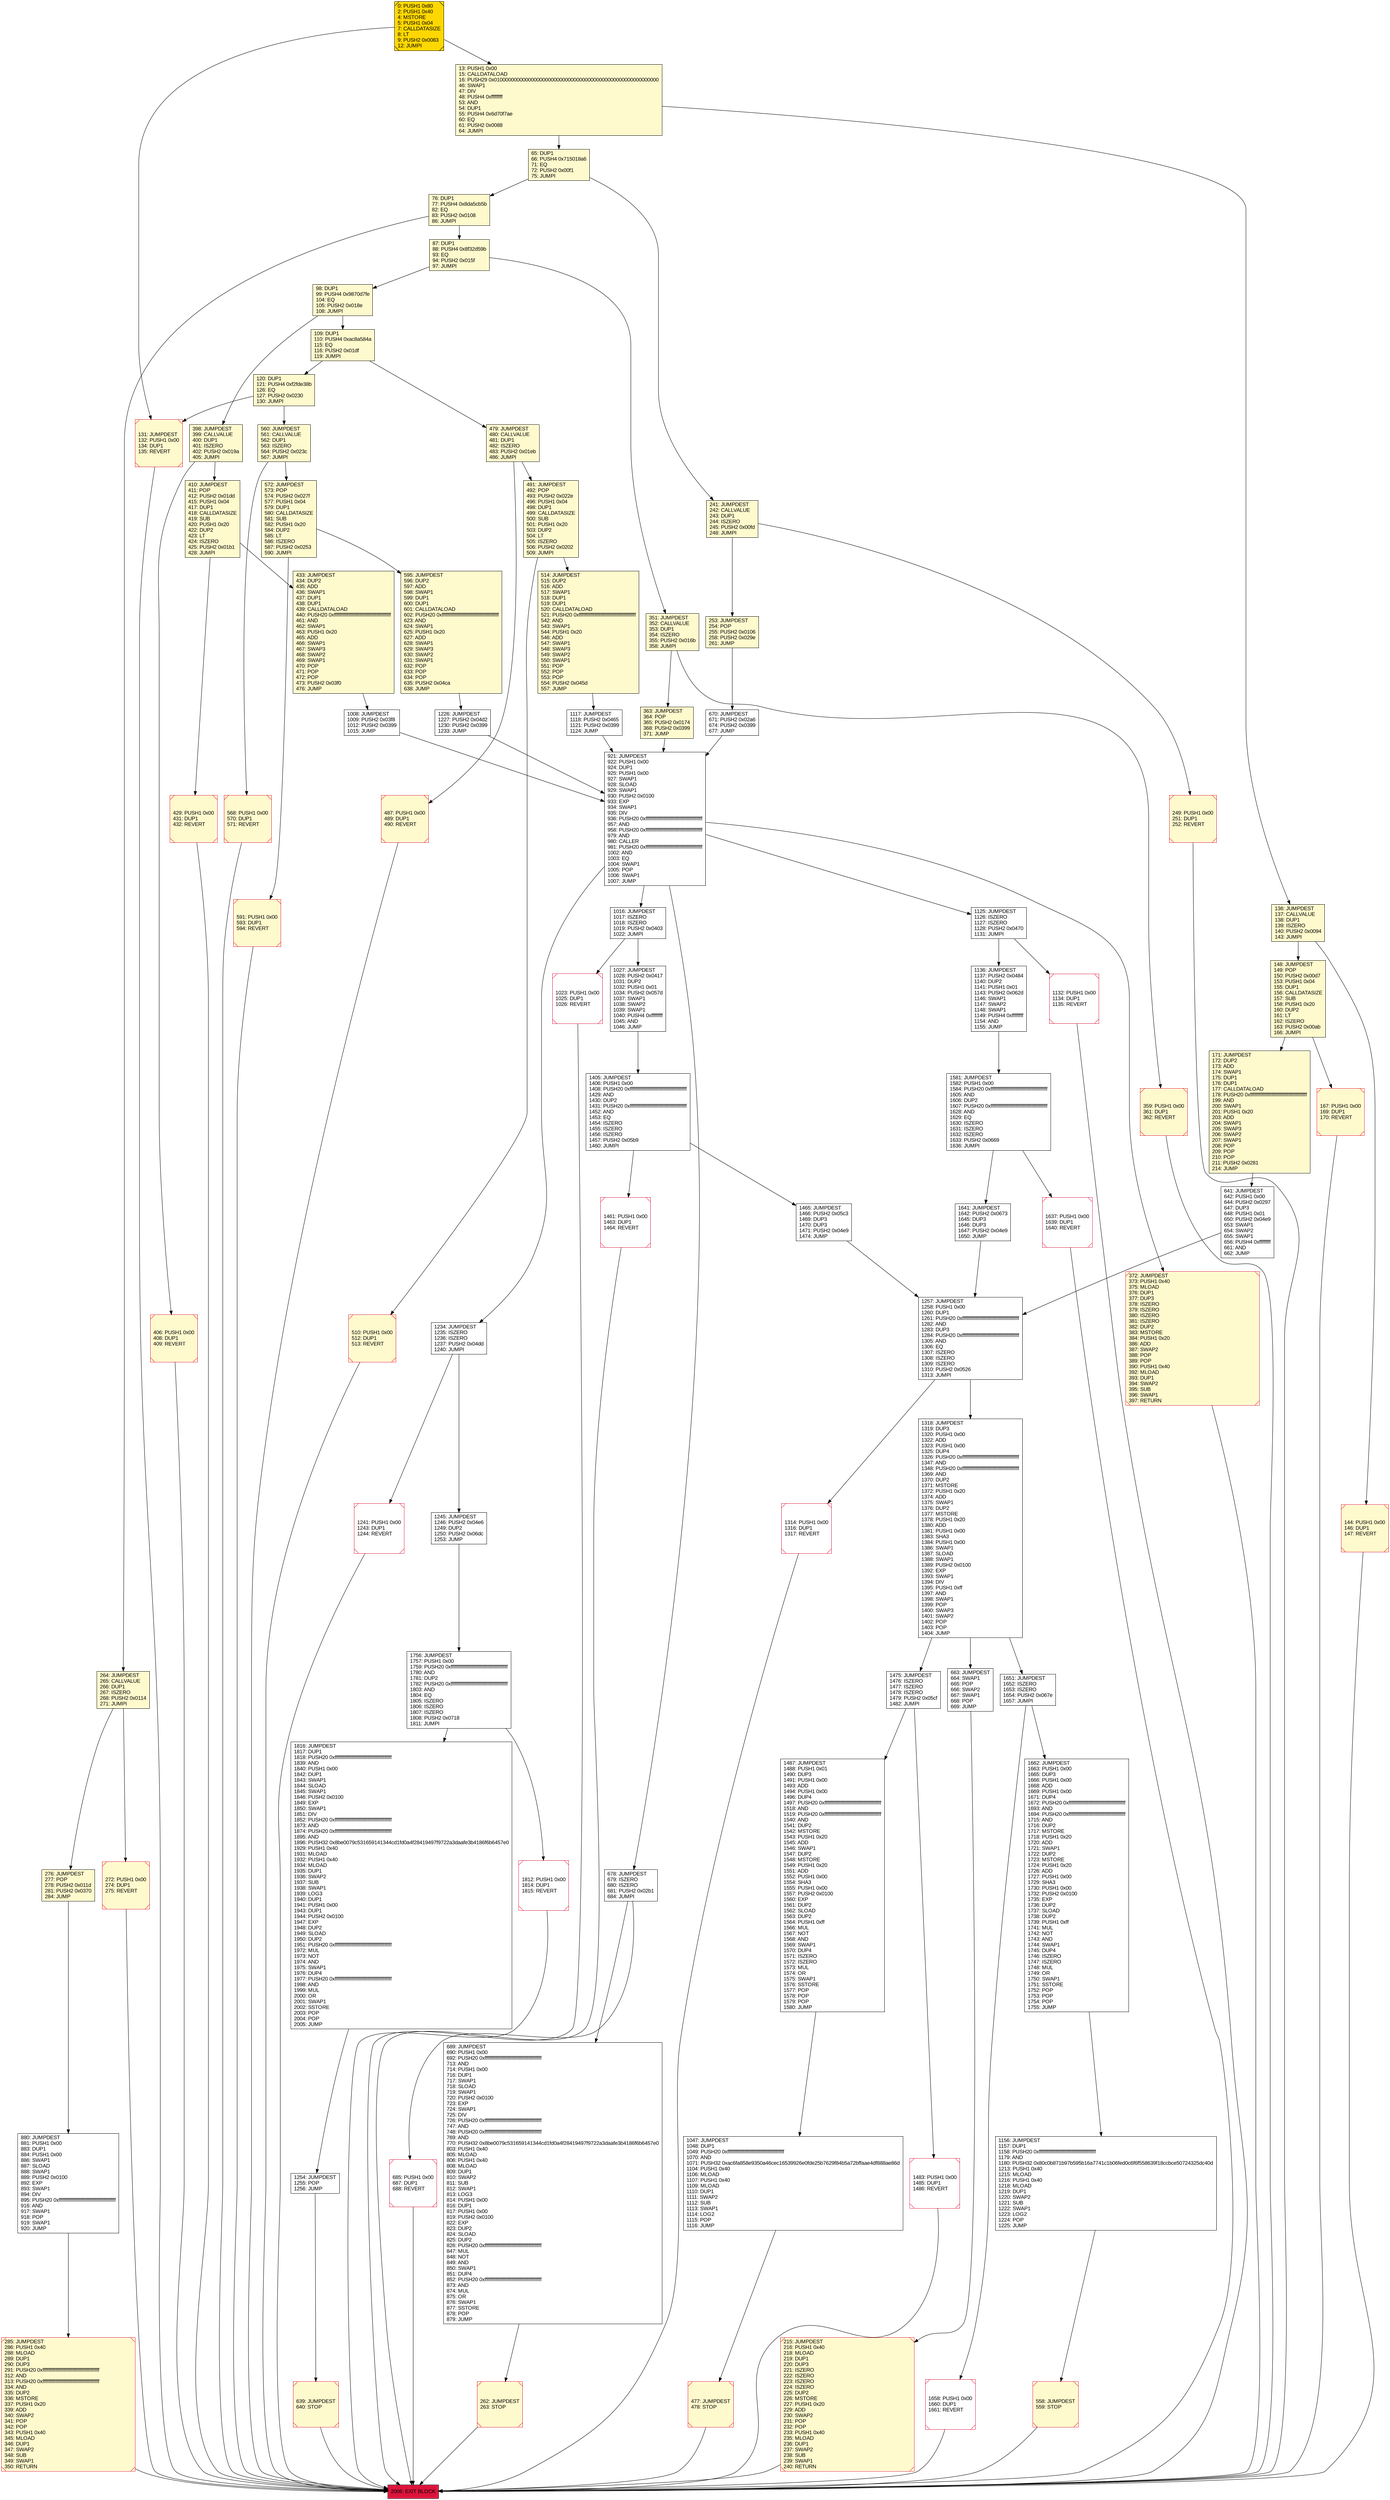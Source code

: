 digraph G {
bgcolor=transparent rankdir=UD;
node [shape=box style=filled color=black fillcolor=white fontname=arial fontcolor=black];
1314 [label="1314: PUSH1 0x00\l1316: DUP1\l1317: REVERT\l" shape=Msquare color=crimson ];
131 [label="131: JUMPDEST\l132: PUSH1 0x00\l134: DUP1\l135: REVERT\l" fillcolor=lemonchiffon shape=Msquare color=crimson ];
167 [label="167: PUSH1 0x00\l169: DUP1\l170: REVERT\l" fillcolor=lemonchiffon shape=Msquare color=crimson ];
1651 [label="1651: JUMPDEST\l1652: ISZERO\l1653: ISZERO\l1654: PUSH2 0x067e\l1657: JUMPI\l" ];
641 [label="641: JUMPDEST\l642: PUSH1 0x00\l644: PUSH2 0x0297\l647: DUP3\l648: PUSH1 0x01\l650: PUSH2 0x04e9\l653: SWAP1\l654: SWAP2\l655: SWAP1\l656: PUSH4 0xffffffff\l661: AND\l662: JUMP\l" ];
479 [label="479: JUMPDEST\l480: CALLVALUE\l481: DUP1\l482: ISZERO\l483: PUSH2 0x01eb\l486: JUMPI\l" fillcolor=lemonchiffon ];
429 [label="429: PUSH1 0x00\l431: DUP1\l432: REVERT\l" fillcolor=lemonchiffon shape=Msquare color=crimson ];
685 [label="685: PUSH1 0x00\l687: DUP1\l688: REVERT\l" shape=Msquare color=crimson ];
1405 [label="1405: JUMPDEST\l1406: PUSH1 0x00\l1408: PUSH20 0xffffffffffffffffffffffffffffffffffffffff\l1429: AND\l1430: DUP2\l1431: PUSH20 0xffffffffffffffffffffffffffffffffffffffff\l1452: AND\l1453: EQ\l1454: ISZERO\l1455: ISZERO\l1456: ISZERO\l1457: PUSH2 0x05b9\l1460: JUMPI\l" ];
262 [label="262: JUMPDEST\l263: STOP\l" fillcolor=lemonchiffon shape=Msquare color=crimson ];
1016 [label="1016: JUMPDEST\l1017: ISZERO\l1018: ISZERO\l1019: PUSH2 0x0403\l1022: JUMPI\l" ];
276 [label="276: JUMPDEST\l277: POP\l278: PUSH2 0x011d\l281: PUSH2 0x0370\l284: JUMP\l" fillcolor=lemonchiffon ];
1461 [label="1461: PUSH1 0x00\l1463: DUP1\l1464: REVERT\l" shape=Msquare color=crimson ];
109 [label="109: DUP1\l110: PUSH4 0xac8a584a\l115: EQ\l116: PUSH2 0x01df\l119: JUMPI\l" fillcolor=lemonchiffon ];
1475 [label="1475: JUMPDEST\l1476: ISZERO\l1477: ISZERO\l1478: ISZERO\l1479: PUSH2 0x05cf\l1482: JUMPI\l" ];
568 [label="568: PUSH1 0x00\l570: DUP1\l571: REVERT\l" fillcolor=lemonchiffon shape=Msquare color=crimson ];
1136 [label="1136: JUMPDEST\l1137: PUSH2 0x0484\l1140: DUP2\l1141: PUSH1 0x01\l1143: PUSH2 0x062d\l1146: SWAP1\l1147: SWAP2\l1148: SWAP1\l1149: PUSH4 0xffffffff\l1154: AND\l1155: JUMP\l" ];
689 [label="689: JUMPDEST\l690: PUSH1 0x00\l692: PUSH20 0xffffffffffffffffffffffffffffffffffffffff\l713: AND\l714: PUSH1 0x00\l716: DUP1\l717: SWAP1\l718: SLOAD\l719: SWAP1\l720: PUSH2 0x0100\l723: EXP\l724: SWAP1\l725: DIV\l726: PUSH20 0xffffffffffffffffffffffffffffffffffffffff\l747: AND\l748: PUSH20 0xffffffffffffffffffffffffffffffffffffffff\l769: AND\l770: PUSH32 0x8be0079c531659141344cd1fd0a4f28419497f9722a3daafe3b4186f6b6457e0\l803: PUSH1 0x40\l805: MLOAD\l806: PUSH1 0x40\l808: MLOAD\l809: DUP1\l810: SWAP2\l811: SUB\l812: SWAP1\l813: LOG3\l814: PUSH1 0x00\l816: DUP1\l817: PUSH1 0x00\l819: PUSH2 0x0100\l822: EXP\l823: DUP2\l824: SLOAD\l825: DUP2\l826: PUSH20 0xffffffffffffffffffffffffffffffffffffffff\l847: MUL\l848: NOT\l849: AND\l850: SWAP1\l851: DUP4\l852: PUSH20 0xffffffffffffffffffffffffffffffffffffffff\l873: AND\l874: MUL\l875: OR\l876: SWAP1\l877: SSTORE\l878: POP\l879: JUMP\l" ];
120 [label="120: DUP1\l121: PUSH4 0xf2fde38b\l126: EQ\l127: PUSH2 0x0230\l130: JUMPI\l" fillcolor=lemonchiffon ];
0 [label="0: PUSH1 0x80\l2: PUSH1 0x40\l4: MSTORE\l5: PUSH1 0x04\l7: CALLDATASIZE\l8: LT\l9: PUSH2 0x0083\l12: JUMPI\l" fillcolor=lemonchiffon shape=Msquare fillcolor=gold ];
87 [label="87: DUP1\l88: PUSH4 0x8f32d59b\l93: EQ\l94: PUSH2 0x015f\l97: JUMPI\l" fillcolor=lemonchiffon ];
136 [label="136: JUMPDEST\l137: CALLVALUE\l138: DUP1\l139: ISZERO\l140: PUSH2 0x0094\l143: JUMPI\l" fillcolor=lemonchiffon ];
921 [label="921: JUMPDEST\l922: PUSH1 0x00\l924: DUP1\l925: PUSH1 0x00\l927: SWAP1\l928: SLOAD\l929: SWAP1\l930: PUSH2 0x0100\l933: EXP\l934: SWAP1\l935: DIV\l936: PUSH20 0xffffffffffffffffffffffffffffffffffffffff\l957: AND\l958: PUSH20 0xffffffffffffffffffffffffffffffffffffffff\l979: AND\l980: CALLER\l981: PUSH20 0xffffffffffffffffffffffffffffffffffffffff\l1002: AND\l1003: EQ\l1004: SWAP1\l1005: POP\l1006: SWAP1\l1007: JUMP\l" ];
1008 [label="1008: JUMPDEST\l1009: PUSH2 0x03f8\l1012: PUSH2 0x0399\l1015: JUMP\l" ];
678 [label="678: JUMPDEST\l679: ISZERO\l680: ISZERO\l681: PUSH2 0x02b1\l684: JUMPI\l" ];
410 [label="410: JUMPDEST\l411: POP\l412: PUSH2 0x01dd\l415: PUSH1 0x04\l417: DUP1\l418: CALLDATASIZE\l419: SUB\l420: PUSH1 0x20\l422: DUP2\l423: LT\l424: ISZERO\l425: PUSH2 0x01b1\l428: JUMPI\l" fillcolor=lemonchiffon ];
1487 [label="1487: JUMPDEST\l1488: PUSH1 0x01\l1490: DUP3\l1491: PUSH1 0x00\l1493: ADD\l1494: PUSH1 0x00\l1496: DUP4\l1497: PUSH20 0xffffffffffffffffffffffffffffffffffffffff\l1518: AND\l1519: PUSH20 0xffffffffffffffffffffffffffffffffffffffff\l1540: AND\l1541: DUP2\l1542: MSTORE\l1543: PUSH1 0x20\l1545: ADD\l1546: SWAP1\l1547: DUP2\l1548: MSTORE\l1549: PUSH1 0x20\l1551: ADD\l1552: PUSH1 0x00\l1554: SHA3\l1555: PUSH1 0x00\l1557: PUSH2 0x0100\l1560: EXP\l1561: DUP2\l1562: SLOAD\l1563: DUP2\l1564: PUSH1 0xff\l1566: MUL\l1567: NOT\l1568: AND\l1569: SWAP1\l1570: DUP4\l1571: ISZERO\l1572: ISZERO\l1573: MUL\l1574: OR\l1575: SWAP1\l1576: SSTORE\l1577: POP\l1578: POP\l1579: POP\l1580: JUMP\l" ];
1047 [label="1047: JUMPDEST\l1048: DUP1\l1049: PUSH20 0xffffffffffffffffffffffffffffffffffffffff\l1070: AND\l1071: PUSH32 0xac6fa858e9350a46cec16539926e0fde25b7629f84b5a72bffaae4df888ae86d\l1104: PUSH1 0x40\l1106: MLOAD\l1107: PUSH1 0x40\l1109: MLOAD\l1110: DUP1\l1111: SWAP2\l1112: SUB\l1113: SWAP1\l1114: LOG2\l1115: POP\l1116: JUMP\l" ];
1756 [label="1756: JUMPDEST\l1757: PUSH1 0x00\l1759: PUSH20 0xffffffffffffffffffffffffffffffffffffffff\l1780: AND\l1781: DUP2\l1782: PUSH20 0xffffffffffffffffffffffffffffffffffffffff\l1803: AND\l1804: EQ\l1805: ISZERO\l1806: ISZERO\l1807: ISZERO\l1808: PUSH2 0x0718\l1811: JUMPI\l" ];
144 [label="144: PUSH1 0x00\l146: DUP1\l147: REVERT\l" fillcolor=lemonchiffon shape=Msquare color=crimson ];
272 [label="272: PUSH1 0x00\l274: DUP1\l275: REVERT\l" fillcolor=lemonchiffon shape=Msquare color=crimson ];
171 [label="171: JUMPDEST\l172: DUP2\l173: ADD\l174: SWAP1\l175: DUP1\l176: DUP1\l177: CALLDATALOAD\l178: PUSH20 0xffffffffffffffffffffffffffffffffffffffff\l199: AND\l200: SWAP1\l201: PUSH1 0x20\l203: ADD\l204: SWAP1\l205: SWAP3\l206: SWAP2\l207: SWAP1\l208: POP\l209: POP\l210: POP\l211: PUSH2 0x0281\l214: JUMP\l" fillcolor=lemonchiffon ];
595 [label="595: JUMPDEST\l596: DUP2\l597: ADD\l598: SWAP1\l599: DUP1\l600: DUP1\l601: CALLDATALOAD\l602: PUSH20 0xffffffffffffffffffffffffffffffffffffffff\l623: AND\l624: SWAP1\l625: PUSH1 0x20\l627: ADD\l628: SWAP1\l629: SWAP3\l630: SWAP2\l631: SWAP1\l632: POP\l633: POP\l634: POP\l635: PUSH2 0x04ca\l638: JUMP\l" fillcolor=lemonchiffon ];
1812 [label="1812: PUSH1 0x00\l1814: DUP1\l1815: REVERT\l" shape=Msquare color=crimson ];
406 [label="406: PUSH1 0x00\l408: DUP1\l409: REVERT\l" fillcolor=lemonchiffon shape=Msquare color=crimson ];
558 [label="558: JUMPDEST\l559: STOP\l" fillcolor=lemonchiffon shape=Msquare color=crimson ];
1641 [label="1641: JUMPDEST\l1642: PUSH2 0x0673\l1645: DUP3\l1646: DUP3\l1647: PUSH2 0x04e9\l1650: JUMP\l" ];
264 [label="264: JUMPDEST\l265: CALLVALUE\l266: DUP1\l267: ISZERO\l268: PUSH2 0x0114\l271: JUMPI\l" fillcolor=lemonchiffon ];
663 [label="663: JUMPDEST\l664: SWAP1\l665: POP\l666: SWAP2\l667: SWAP1\l668: POP\l669: JUMP\l" ];
1125 [label="1125: JUMPDEST\l1126: ISZERO\l1127: ISZERO\l1128: PUSH2 0x0470\l1131: JUMPI\l" ];
1318 [label="1318: JUMPDEST\l1319: DUP3\l1320: PUSH1 0x00\l1322: ADD\l1323: PUSH1 0x00\l1325: DUP4\l1326: PUSH20 0xffffffffffffffffffffffffffffffffffffffff\l1347: AND\l1348: PUSH20 0xffffffffffffffffffffffffffffffffffffffff\l1369: AND\l1370: DUP2\l1371: MSTORE\l1372: PUSH1 0x20\l1374: ADD\l1375: SWAP1\l1376: DUP2\l1377: MSTORE\l1378: PUSH1 0x20\l1380: ADD\l1381: PUSH1 0x00\l1383: SHA3\l1384: PUSH1 0x00\l1386: SWAP1\l1387: SLOAD\l1388: SWAP1\l1389: PUSH2 0x0100\l1392: EXP\l1393: SWAP1\l1394: DIV\l1395: PUSH1 0xff\l1397: AND\l1398: SWAP1\l1399: POP\l1400: SWAP3\l1401: SWAP2\l1402: POP\l1403: POP\l1404: JUMP\l" ];
363 [label="363: JUMPDEST\l364: POP\l365: PUSH2 0x0174\l368: PUSH2 0x0399\l371: JUMP\l" fillcolor=lemonchiffon ];
148 [label="148: JUMPDEST\l149: POP\l150: PUSH2 0x00d7\l153: PUSH1 0x04\l155: DUP1\l156: CALLDATASIZE\l157: SUB\l158: PUSH1 0x20\l160: DUP2\l161: LT\l162: ISZERO\l163: PUSH2 0x00ab\l166: JUMPI\l" fillcolor=lemonchiffon ];
560 [label="560: JUMPDEST\l561: CALLVALUE\l562: DUP1\l563: ISZERO\l564: PUSH2 0x023c\l567: JUMPI\l" fillcolor=lemonchiffon ];
1254 [label="1254: JUMPDEST\l1255: POP\l1256: JUMP\l" ];
398 [label="398: JUMPDEST\l399: CALLVALUE\l400: DUP1\l401: ISZERO\l402: PUSH2 0x019a\l405: JUMPI\l" fillcolor=lemonchiffon ];
1637 [label="1637: PUSH1 0x00\l1639: DUP1\l1640: REVERT\l" shape=Msquare color=crimson ];
359 [label="359: PUSH1 0x00\l361: DUP1\l362: REVERT\l" fillcolor=lemonchiffon shape=Msquare color=crimson ];
487 [label="487: PUSH1 0x00\l489: DUP1\l490: REVERT\l" fillcolor=lemonchiffon shape=Msquare color=crimson ];
572 [label="572: JUMPDEST\l573: POP\l574: PUSH2 0x027f\l577: PUSH1 0x04\l579: DUP1\l580: CALLDATASIZE\l581: SUB\l582: PUSH1 0x20\l584: DUP2\l585: LT\l586: ISZERO\l587: PUSH2 0x0253\l590: JUMPI\l" fillcolor=lemonchiffon ];
372 [label="372: JUMPDEST\l373: PUSH1 0x40\l375: MLOAD\l376: DUP1\l377: DUP3\l378: ISZERO\l379: ISZERO\l380: ISZERO\l381: ISZERO\l382: DUP2\l383: MSTORE\l384: PUSH1 0x20\l386: ADD\l387: SWAP2\l388: POP\l389: POP\l390: PUSH1 0x40\l392: MLOAD\l393: DUP1\l394: SWAP2\l395: SUB\l396: SWAP1\l397: RETURN\l" fillcolor=lemonchiffon shape=Msquare color=crimson ];
477 [label="477: JUMPDEST\l478: STOP\l" fillcolor=lemonchiffon shape=Msquare color=crimson ];
1117 [label="1117: JUMPDEST\l1118: PUSH2 0x0465\l1121: PUSH2 0x0399\l1124: JUMP\l" ];
1132 [label="1132: PUSH1 0x00\l1134: DUP1\l1135: REVERT\l" shape=Msquare color=crimson ];
670 [label="670: JUMPDEST\l671: PUSH2 0x02a6\l674: PUSH2 0x0399\l677: JUMP\l" ];
285 [label="285: JUMPDEST\l286: PUSH1 0x40\l288: MLOAD\l289: DUP1\l290: DUP3\l291: PUSH20 0xffffffffffffffffffffffffffffffffffffffff\l312: AND\l313: PUSH20 0xffffffffffffffffffffffffffffffffffffffff\l334: AND\l335: DUP2\l336: MSTORE\l337: PUSH1 0x20\l339: ADD\l340: SWAP2\l341: POP\l342: POP\l343: PUSH1 0x40\l345: MLOAD\l346: DUP1\l347: SWAP2\l348: SUB\l349: SWAP1\l350: RETURN\l" fillcolor=lemonchiffon shape=Msquare color=crimson ];
1234 [label="1234: JUMPDEST\l1235: ISZERO\l1236: ISZERO\l1237: PUSH2 0x04dd\l1240: JUMPI\l" ];
433 [label="433: JUMPDEST\l434: DUP2\l435: ADD\l436: SWAP1\l437: DUP1\l438: DUP1\l439: CALLDATALOAD\l440: PUSH20 0xffffffffffffffffffffffffffffffffffffffff\l461: AND\l462: SWAP1\l463: PUSH1 0x20\l465: ADD\l466: SWAP1\l467: SWAP3\l468: SWAP2\l469: SWAP1\l470: POP\l471: POP\l472: POP\l473: PUSH2 0x03f0\l476: JUMP\l" fillcolor=lemonchiffon ];
514 [label="514: JUMPDEST\l515: DUP2\l516: ADD\l517: SWAP1\l518: DUP1\l519: DUP1\l520: CALLDATALOAD\l521: PUSH20 0xffffffffffffffffffffffffffffffffffffffff\l542: AND\l543: SWAP1\l544: PUSH1 0x20\l546: ADD\l547: SWAP1\l548: SWAP3\l549: SWAP2\l550: SWAP1\l551: POP\l552: POP\l553: POP\l554: PUSH2 0x045d\l557: JUMP\l" fillcolor=lemonchiffon ];
1226 [label="1226: JUMPDEST\l1227: PUSH2 0x04d2\l1230: PUSH2 0x0399\l1233: JUMP\l" ];
2006 [label="2006: EXIT BLOCK\l" fillcolor=crimson ];
241 [label="241: JUMPDEST\l242: CALLVALUE\l243: DUP1\l244: ISZERO\l245: PUSH2 0x00fd\l248: JUMPI\l" fillcolor=lemonchiffon ];
249 [label="249: PUSH1 0x00\l251: DUP1\l252: REVERT\l" fillcolor=lemonchiffon shape=Msquare color=crimson ];
1465 [label="1465: JUMPDEST\l1466: PUSH2 0x05c3\l1469: DUP3\l1470: DUP3\l1471: PUSH2 0x04e9\l1474: JUMP\l" ];
1027 [label="1027: JUMPDEST\l1028: PUSH2 0x0417\l1031: DUP2\l1032: PUSH1 0x01\l1034: PUSH2 0x057d\l1037: SWAP1\l1038: SWAP2\l1039: SWAP1\l1040: PUSH4 0xffffffff\l1045: AND\l1046: JUMP\l" ];
1156 [label="1156: JUMPDEST\l1157: DUP1\l1158: PUSH20 0xffffffffffffffffffffffffffffffffffffffff\l1179: AND\l1180: PUSH32 0x80c0b871b97b595b16a7741c1b06fed0c6f6f558639f18ccbce50724325dc40d\l1213: PUSH1 0x40\l1215: MLOAD\l1216: PUSH1 0x40\l1218: MLOAD\l1219: DUP1\l1220: SWAP2\l1221: SUB\l1222: SWAP1\l1223: LOG2\l1224: POP\l1225: JUMP\l" ];
1245 [label="1245: JUMPDEST\l1246: PUSH2 0x04e6\l1249: DUP2\l1250: PUSH2 0x06dc\l1253: JUMP\l" ];
1658 [label="1658: PUSH1 0x00\l1660: DUP1\l1661: REVERT\l" shape=Msquare color=crimson ];
1662 [label="1662: JUMPDEST\l1663: PUSH1 0x00\l1665: DUP3\l1666: PUSH1 0x00\l1668: ADD\l1669: PUSH1 0x00\l1671: DUP4\l1672: PUSH20 0xffffffffffffffffffffffffffffffffffffffff\l1693: AND\l1694: PUSH20 0xffffffffffffffffffffffffffffffffffffffff\l1715: AND\l1716: DUP2\l1717: MSTORE\l1718: PUSH1 0x20\l1720: ADD\l1721: SWAP1\l1722: DUP2\l1723: MSTORE\l1724: PUSH1 0x20\l1726: ADD\l1727: PUSH1 0x00\l1729: SHA3\l1730: PUSH1 0x00\l1732: PUSH2 0x0100\l1735: EXP\l1736: DUP2\l1737: SLOAD\l1738: DUP2\l1739: PUSH1 0xff\l1741: MUL\l1742: NOT\l1743: AND\l1744: SWAP1\l1745: DUP4\l1746: ISZERO\l1747: ISZERO\l1748: MUL\l1749: OR\l1750: SWAP1\l1751: SSTORE\l1752: POP\l1753: POP\l1754: POP\l1755: JUMP\l" ];
1023 [label="1023: PUSH1 0x00\l1025: DUP1\l1026: REVERT\l" shape=Msquare color=crimson ];
510 [label="510: PUSH1 0x00\l512: DUP1\l513: REVERT\l" fillcolor=lemonchiffon shape=Msquare color=crimson ];
13 [label="13: PUSH1 0x00\l15: CALLDATALOAD\l16: PUSH29 0x0100000000000000000000000000000000000000000000000000000000\l46: SWAP1\l47: DIV\l48: PUSH4 0xffffffff\l53: AND\l54: DUP1\l55: PUSH4 0x6d70f7ae\l60: EQ\l61: PUSH2 0x0088\l64: JUMPI\l" fillcolor=lemonchiffon ];
253 [label="253: JUMPDEST\l254: POP\l255: PUSH2 0x0106\l258: PUSH2 0x029e\l261: JUMP\l" fillcolor=lemonchiffon ];
880 [label="880: JUMPDEST\l881: PUSH1 0x00\l883: DUP1\l884: PUSH1 0x00\l886: SWAP1\l887: SLOAD\l888: SWAP1\l889: PUSH2 0x0100\l892: EXP\l893: SWAP1\l894: DIV\l895: PUSH20 0xffffffffffffffffffffffffffffffffffffffff\l916: AND\l917: SWAP1\l918: POP\l919: SWAP1\l920: JUMP\l" ];
98 [label="98: DUP1\l99: PUSH4 0x9870d7fe\l104: EQ\l105: PUSH2 0x018e\l108: JUMPI\l" fillcolor=lemonchiffon ];
491 [label="491: JUMPDEST\l492: POP\l493: PUSH2 0x022e\l496: PUSH1 0x04\l498: DUP1\l499: CALLDATASIZE\l500: SUB\l501: PUSH1 0x20\l503: DUP2\l504: LT\l505: ISZERO\l506: PUSH2 0x0202\l509: JUMPI\l" fillcolor=lemonchiffon ];
1483 [label="1483: PUSH1 0x00\l1485: DUP1\l1486: REVERT\l" shape=Msquare color=crimson ];
1816 [label="1816: JUMPDEST\l1817: DUP1\l1818: PUSH20 0xffffffffffffffffffffffffffffffffffffffff\l1839: AND\l1840: PUSH1 0x00\l1842: DUP1\l1843: SWAP1\l1844: SLOAD\l1845: SWAP1\l1846: PUSH2 0x0100\l1849: EXP\l1850: SWAP1\l1851: DIV\l1852: PUSH20 0xffffffffffffffffffffffffffffffffffffffff\l1873: AND\l1874: PUSH20 0xffffffffffffffffffffffffffffffffffffffff\l1895: AND\l1896: PUSH32 0x8be0079c531659141344cd1fd0a4f28419497f9722a3daafe3b4186f6b6457e0\l1929: PUSH1 0x40\l1931: MLOAD\l1932: PUSH1 0x40\l1934: MLOAD\l1935: DUP1\l1936: SWAP2\l1937: SUB\l1938: SWAP1\l1939: LOG3\l1940: DUP1\l1941: PUSH1 0x00\l1943: DUP1\l1944: PUSH2 0x0100\l1947: EXP\l1948: DUP2\l1949: SLOAD\l1950: DUP2\l1951: PUSH20 0xffffffffffffffffffffffffffffffffffffffff\l1972: MUL\l1973: NOT\l1974: AND\l1975: SWAP1\l1976: DUP4\l1977: PUSH20 0xffffffffffffffffffffffffffffffffffffffff\l1998: AND\l1999: MUL\l2000: OR\l2001: SWAP1\l2002: SSTORE\l2003: POP\l2004: POP\l2005: JUMP\l" ];
215 [label="215: JUMPDEST\l216: PUSH1 0x40\l218: MLOAD\l219: DUP1\l220: DUP3\l221: ISZERO\l222: ISZERO\l223: ISZERO\l224: ISZERO\l225: DUP2\l226: MSTORE\l227: PUSH1 0x20\l229: ADD\l230: SWAP2\l231: POP\l232: POP\l233: PUSH1 0x40\l235: MLOAD\l236: DUP1\l237: SWAP2\l238: SUB\l239: SWAP1\l240: RETURN\l" fillcolor=lemonchiffon shape=Msquare color=crimson ];
639 [label="639: JUMPDEST\l640: STOP\l" fillcolor=lemonchiffon shape=Msquare color=crimson ];
591 [label="591: PUSH1 0x00\l593: DUP1\l594: REVERT\l" fillcolor=lemonchiffon shape=Msquare color=crimson ];
351 [label="351: JUMPDEST\l352: CALLVALUE\l353: DUP1\l354: ISZERO\l355: PUSH2 0x016b\l358: JUMPI\l" fillcolor=lemonchiffon ];
65 [label="65: DUP1\l66: PUSH4 0x715018a6\l71: EQ\l72: PUSH2 0x00f1\l75: JUMPI\l" fillcolor=lemonchiffon ];
76 [label="76: DUP1\l77: PUSH4 0x8da5cb5b\l82: EQ\l83: PUSH2 0x0108\l86: JUMPI\l" fillcolor=lemonchiffon ];
1241 [label="1241: PUSH1 0x00\l1243: DUP1\l1244: REVERT\l" shape=Msquare color=crimson ];
1257 [label="1257: JUMPDEST\l1258: PUSH1 0x00\l1260: DUP1\l1261: PUSH20 0xffffffffffffffffffffffffffffffffffffffff\l1282: AND\l1283: DUP3\l1284: PUSH20 0xffffffffffffffffffffffffffffffffffffffff\l1305: AND\l1306: EQ\l1307: ISZERO\l1308: ISZERO\l1309: ISZERO\l1310: PUSH2 0x0526\l1313: JUMPI\l" ];
1581 [label="1581: JUMPDEST\l1582: PUSH1 0x00\l1584: PUSH20 0xffffffffffffffffffffffffffffffffffffffff\l1605: AND\l1606: DUP2\l1607: PUSH20 0xffffffffffffffffffffffffffffffffffffffff\l1628: AND\l1629: EQ\l1630: ISZERO\l1631: ISZERO\l1632: ISZERO\l1633: PUSH2 0x0669\l1636: JUMPI\l" ];
1662 -> 1156;
1487 -> 1047;
1405 -> 1461;
689 -> 262;
1658 -> 2006;
359 -> 2006;
13 -> 65;
1637 -> 2006;
1234 -> 1245;
136 -> 144;
363 -> 921;
1756 -> 1812;
921 -> 1125;
1132 -> 2006;
109 -> 479;
0 -> 131;
1465 -> 1257;
98 -> 398;
120 -> 131;
1125 -> 1136;
1318 -> 1475;
253 -> 670;
1254 -> 639;
264 -> 276;
921 -> 1016;
351 -> 359;
678 -> 689;
109 -> 120;
591 -> 2006;
491 -> 514;
171 -> 641;
215 -> 2006;
639 -> 2006;
1641 -> 1257;
1581 -> 1641;
87 -> 98;
262 -> 2006;
148 -> 167;
13 -> 136;
1405 -> 1465;
1027 -> 1405;
1016 -> 1027;
1016 -> 1023;
568 -> 2006;
131 -> 2006;
1314 -> 2006;
560 -> 568;
1651 -> 1662;
120 -> 560;
479 -> 491;
1136 -> 1581;
1047 -> 477;
1812 -> 2006;
595 -> 1226;
136 -> 148;
272 -> 2006;
670 -> 921;
558 -> 2006;
1117 -> 921;
921 -> 372;
641 -> 1257;
148 -> 171;
398 -> 406;
433 -> 1008;
1245 -> 1756;
410 -> 433;
1008 -> 921;
1318 -> 663;
65 -> 76;
560 -> 572;
1023 -> 2006;
510 -> 2006;
264 -> 272;
249 -> 2006;
241 -> 249;
921 -> 678;
487 -> 2006;
285 -> 2006;
514 -> 1117;
372 -> 2006;
477 -> 2006;
678 -> 685;
65 -> 241;
410 -> 429;
572 -> 591;
880 -> 285;
1816 -> 1254;
1241 -> 2006;
241 -> 253;
491 -> 510;
1234 -> 1241;
1318 -> 1651;
1475 -> 1487;
1483 -> 2006;
1581 -> 1637;
1461 -> 2006;
0 -> 13;
1257 -> 1318;
1756 -> 1816;
479 -> 487;
76 -> 264;
351 -> 363;
76 -> 87;
167 -> 2006;
87 -> 351;
663 -> 215;
429 -> 2006;
685 -> 2006;
1651 -> 1658;
406 -> 2006;
1156 -> 558;
144 -> 2006;
921 -> 1234;
398 -> 410;
98 -> 109;
276 -> 880;
1125 -> 1132;
572 -> 595;
1226 -> 921;
1257 -> 1314;
1475 -> 1483;
}